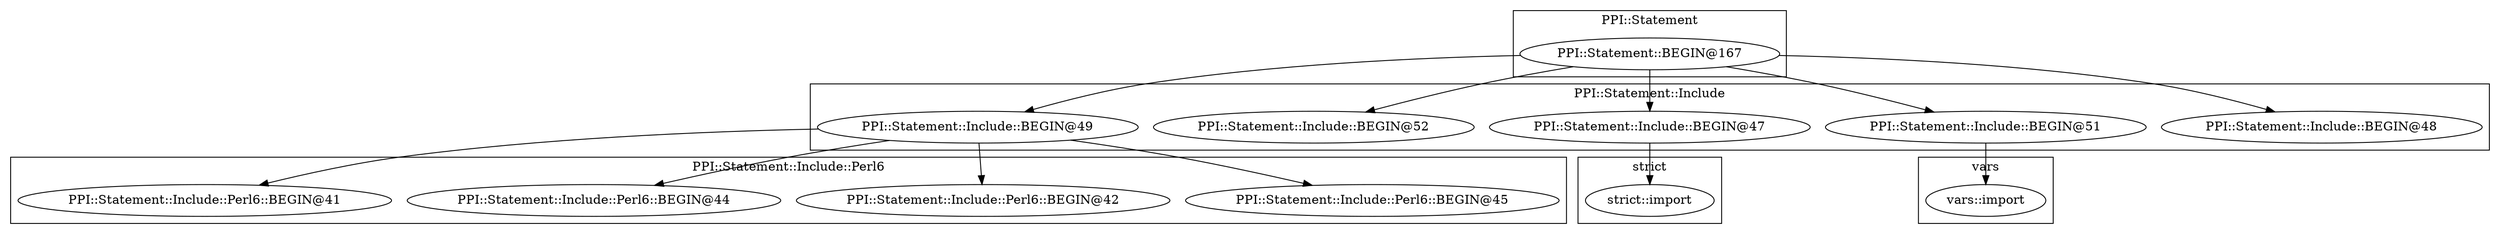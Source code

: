 digraph {
graph [overlap=false]
subgraph cluster_PPI_Statement {
	label="PPI::Statement";
	"PPI::Statement::BEGIN@167";
}
subgraph cluster_PPI_Statement_Include_Perl6 {
	label="PPI::Statement::Include::Perl6";
	"PPI::Statement::Include::Perl6::BEGIN@45";
	"PPI::Statement::Include::Perl6::BEGIN@42";
	"PPI::Statement::Include::Perl6::BEGIN@44";
	"PPI::Statement::Include::Perl6::BEGIN@41";
}
subgraph cluster_vars {
	label="vars";
	"vars::import";
}
subgraph cluster_PPI_Statement_Include {
	label="PPI::Statement::Include";
	"PPI::Statement::Include::BEGIN@48";
	"PPI::Statement::Include::BEGIN@49";
	"PPI::Statement::Include::BEGIN@47";
	"PPI::Statement::Include::BEGIN@52";
	"PPI::Statement::Include::BEGIN@51";
}
subgraph cluster_strict {
	label="strict";
	"strict::import";
}
"PPI::Statement::BEGIN@167" -> "PPI::Statement::Include::BEGIN@51";
"PPI::Statement::Include::BEGIN@49" -> "PPI::Statement::Include::Perl6::BEGIN@44";
"PPI::Statement::Include::BEGIN@49" -> "PPI::Statement::Include::Perl6::BEGIN@42";
"PPI::Statement::BEGIN@167" -> "PPI::Statement::Include::BEGIN@48";
"PPI::Statement::Include::BEGIN@47" -> "strict::import";
"PPI::Statement::Include::BEGIN@49" -> "PPI::Statement::Include::Perl6::BEGIN@45";
"PPI::Statement::Include::BEGIN@51" -> "vars::import";
"PPI::Statement::BEGIN@167" -> "PPI::Statement::Include::BEGIN@52";
"PPI::Statement::BEGIN@167" -> "PPI::Statement::Include::BEGIN@49";
"PPI::Statement::Include::BEGIN@49" -> "PPI::Statement::Include::Perl6::BEGIN@41";
"PPI::Statement::BEGIN@167" -> "PPI::Statement::Include::BEGIN@47";
}
